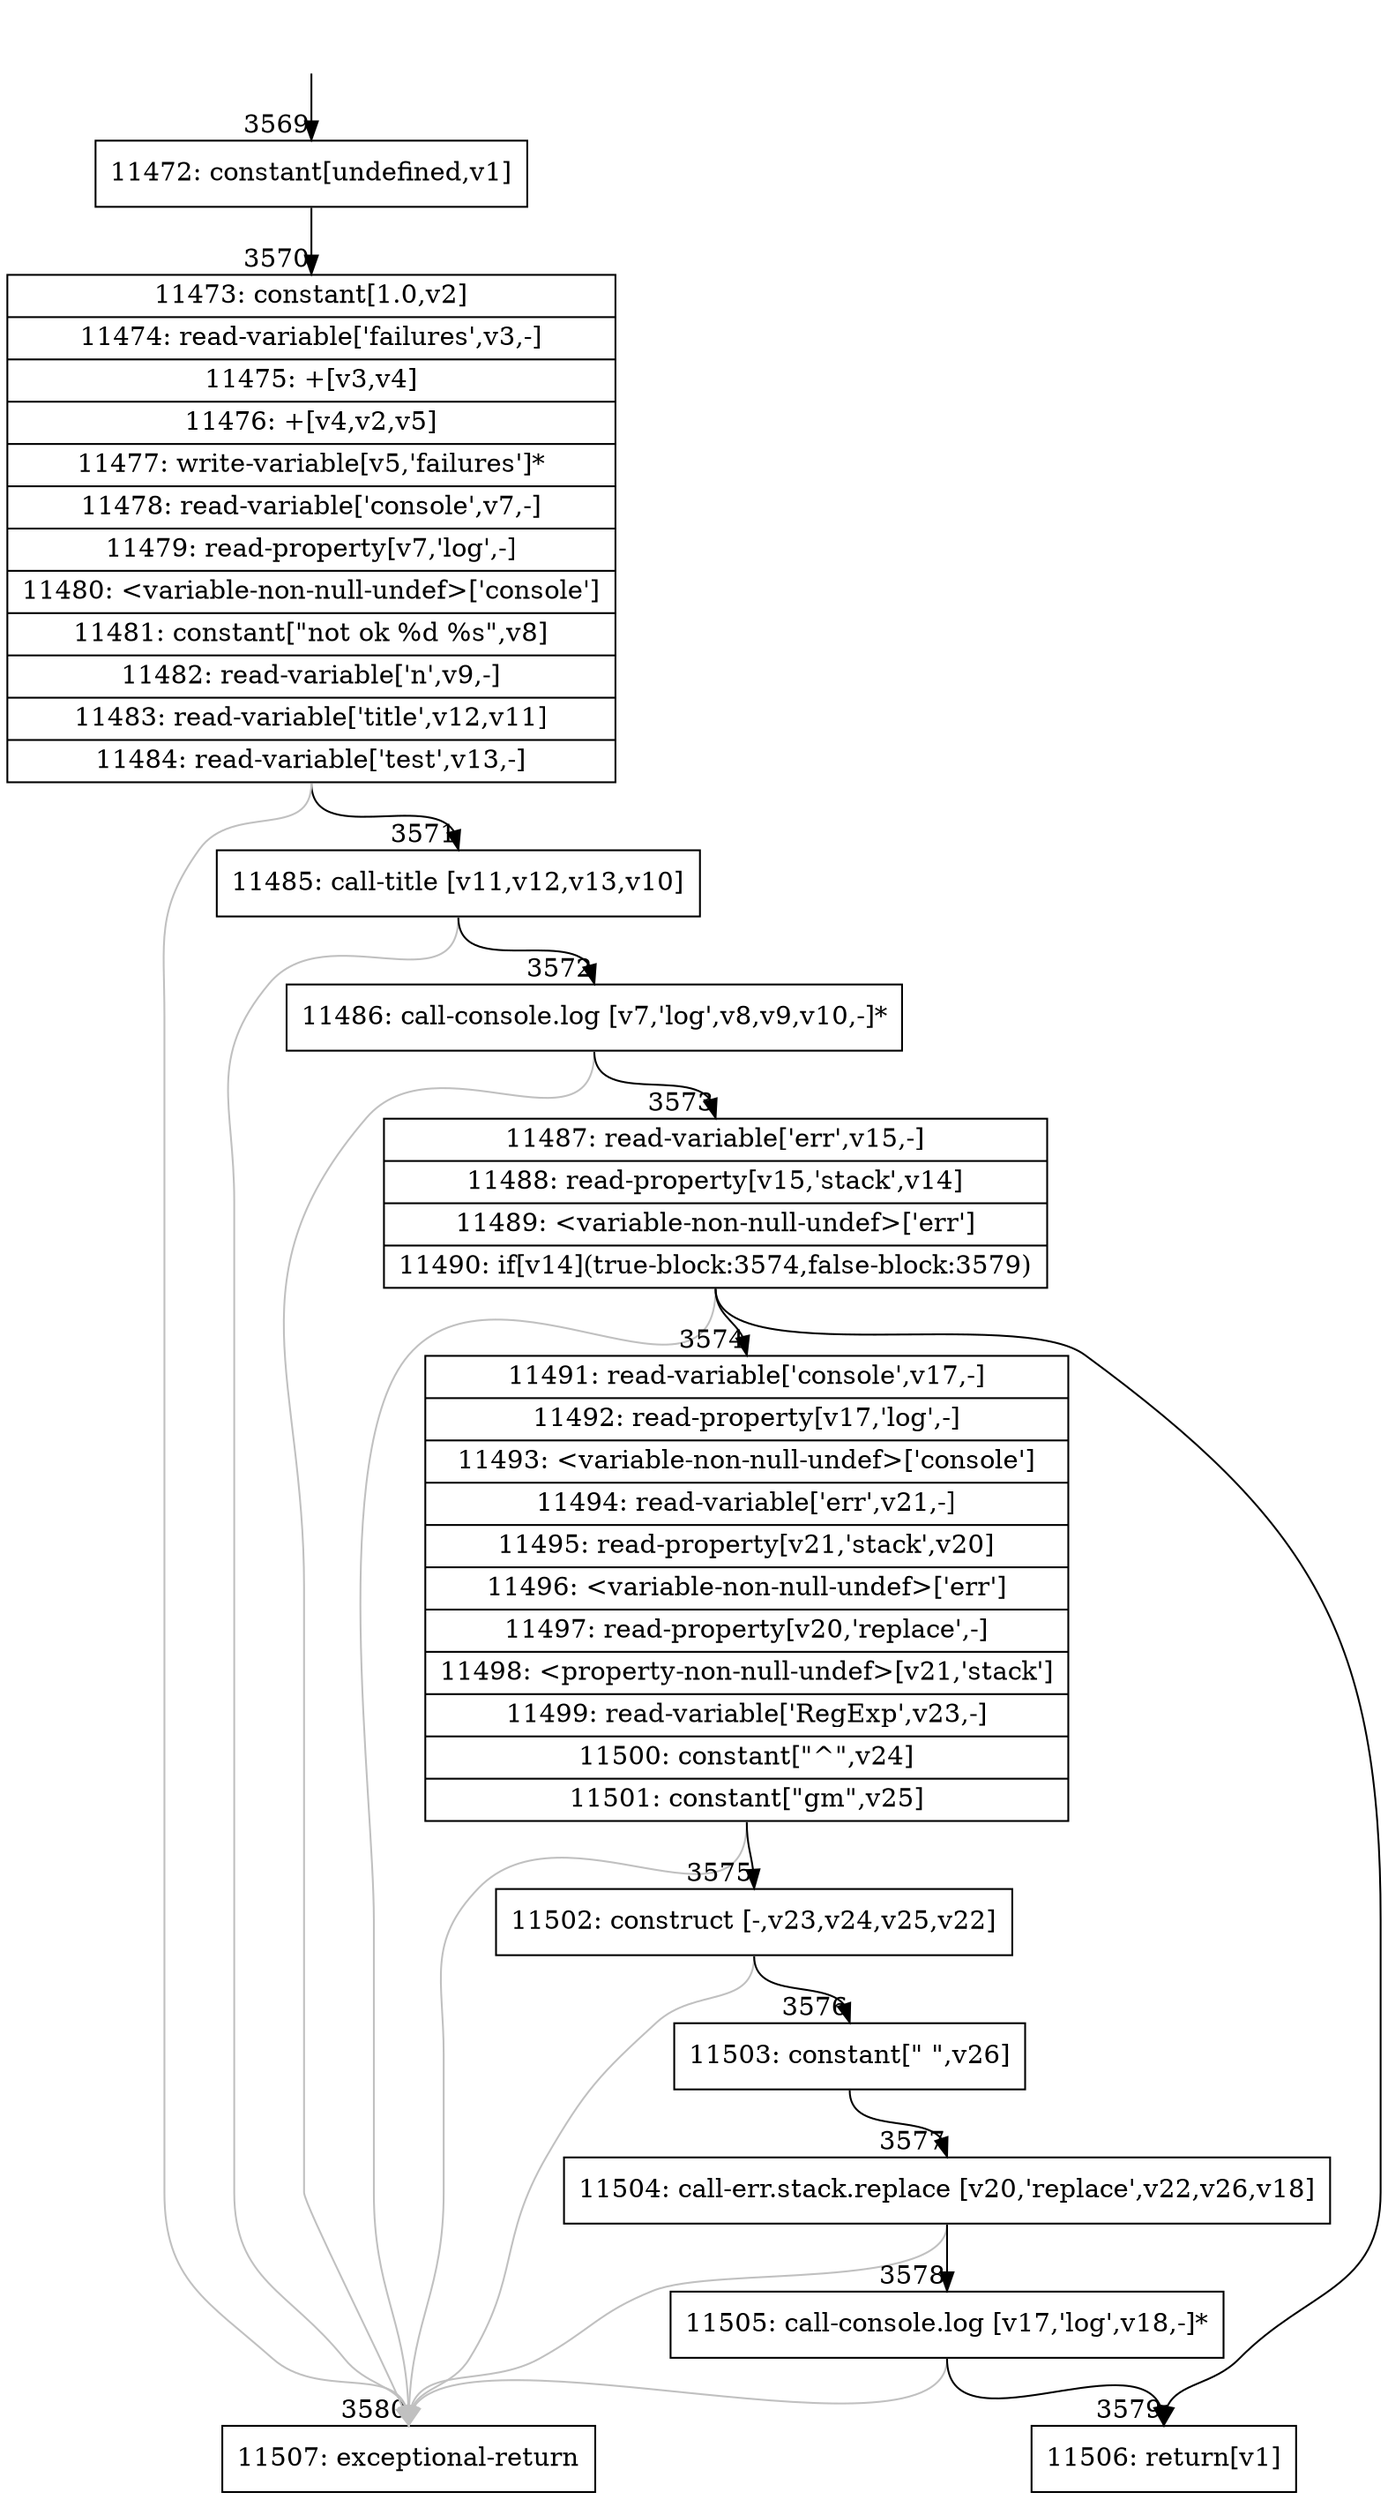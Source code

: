 digraph {
rankdir="TD"
BB_entry322[shape=none,label=""];
BB_entry322 -> BB3569 [tailport=s, headport=n, headlabel="    3569"]
BB3569 [shape=record label="{11472: constant[undefined,v1]}" ] 
BB3569 -> BB3570 [tailport=s, headport=n, headlabel="      3570"]
BB3570 [shape=record label="{11473: constant[1.0,v2]|11474: read-variable['failures',v3,-]|11475: +[v3,v4]|11476: +[v4,v2,v5]|11477: write-variable[v5,'failures']*|11478: read-variable['console',v7,-]|11479: read-property[v7,'log',-]|11480: \<variable-non-null-undef\>['console']|11481: constant[\"not ok %d %s\",v8]|11482: read-variable['n',v9,-]|11483: read-variable['title',v12,v11]|11484: read-variable['test',v13,-]}" ] 
BB3570 -> BB3571 [tailport=s, headport=n, headlabel="      3571"]
BB3570 -> BB3580 [tailport=s, headport=n, color=gray, headlabel="      3580"]
BB3571 [shape=record label="{11485: call-title [v11,v12,v13,v10]}" ] 
BB3571 -> BB3572 [tailport=s, headport=n, headlabel="      3572"]
BB3571 -> BB3580 [tailport=s, headport=n, color=gray]
BB3572 [shape=record label="{11486: call-console.log [v7,'log',v8,v9,v10,-]*}" ] 
BB3572 -> BB3573 [tailport=s, headport=n, headlabel="      3573"]
BB3572 -> BB3580 [tailport=s, headport=n, color=gray]
BB3573 [shape=record label="{11487: read-variable['err',v15,-]|11488: read-property[v15,'stack',v14]|11489: \<variable-non-null-undef\>['err']|11490: if[v14](true-block:3574,false-block:3579)}" ] 
BB3573 -> BB3574 [tailport=s, headport=n, headlabel="      3574"]
BB3573 -> BB3579 [tailport=s, headport=n, headlabel="      3579"]
BB3573 -> BB3580 [tailport=s, headport=n, color=gray]
BB3574 [shape=record label="{11491: read-variable['console',v17,-]|11492: read-property[v17,'log',-]|11493: \<variable-non-null-undef\>['console']|11494: read-variable['err',v21,-]|11495: read-property[v21,'stack',v20]|11496: \<variable-non-null-undef\>['err']|11497: read-property[v20,'replace',-]|11498: \<property-non-null-undef\>[v21,'stack']|11499: read-variable['RegExp',v23,-]|11500: constant[\"^\",v24]|11501: constant[\"gm\",v25]}" ] 
BB3574 -> BB3575 [tailport=s, headport=n, headlabel="      3575"]
BB3574 -> BB3580 [tailport=s, headport=n, color=gray]
BB3575 [shape=record label="{11502: construct [-,v23,v24,v25,v22]}" ] 
BB3575 -> BB3576 [tailport=s, headport=n, headlabel="      3576"]
BB3575 -> BB3580 [tailport=s, headport=n, color=gray]
BB3576 [shape=record label="{11503: constant[\"  \",v26]}" ] 
BB3576 -> BB3577 [tailport=s, headport=n, headlabel="      3577"]
BB3577 [shape=record label="{11504: call-err.stack.replace [v20,'replace',v22,v26,v18]}" ] 
BB3577 -> BB3578 [tailport=s, headport=n, headlabel="      3578"]
BB3577 -> BB3580 [tailport=s, headport=n, color=gray]
BB3578 [shape=record label="{11505: call-console.log [v17,'log',v18,-]*}" ] 
BB3578 -> BB3579 [tailport=s, headport=n]
BB3578 -> BB3580 [tailport=s, headport=n, color=gray]
BB3579 [shape=record label="{11506: return[v1]}" ] 
BB3580 [shape=record label="{11507: exceptional-return}" ] 
//#$~ 4111
}
